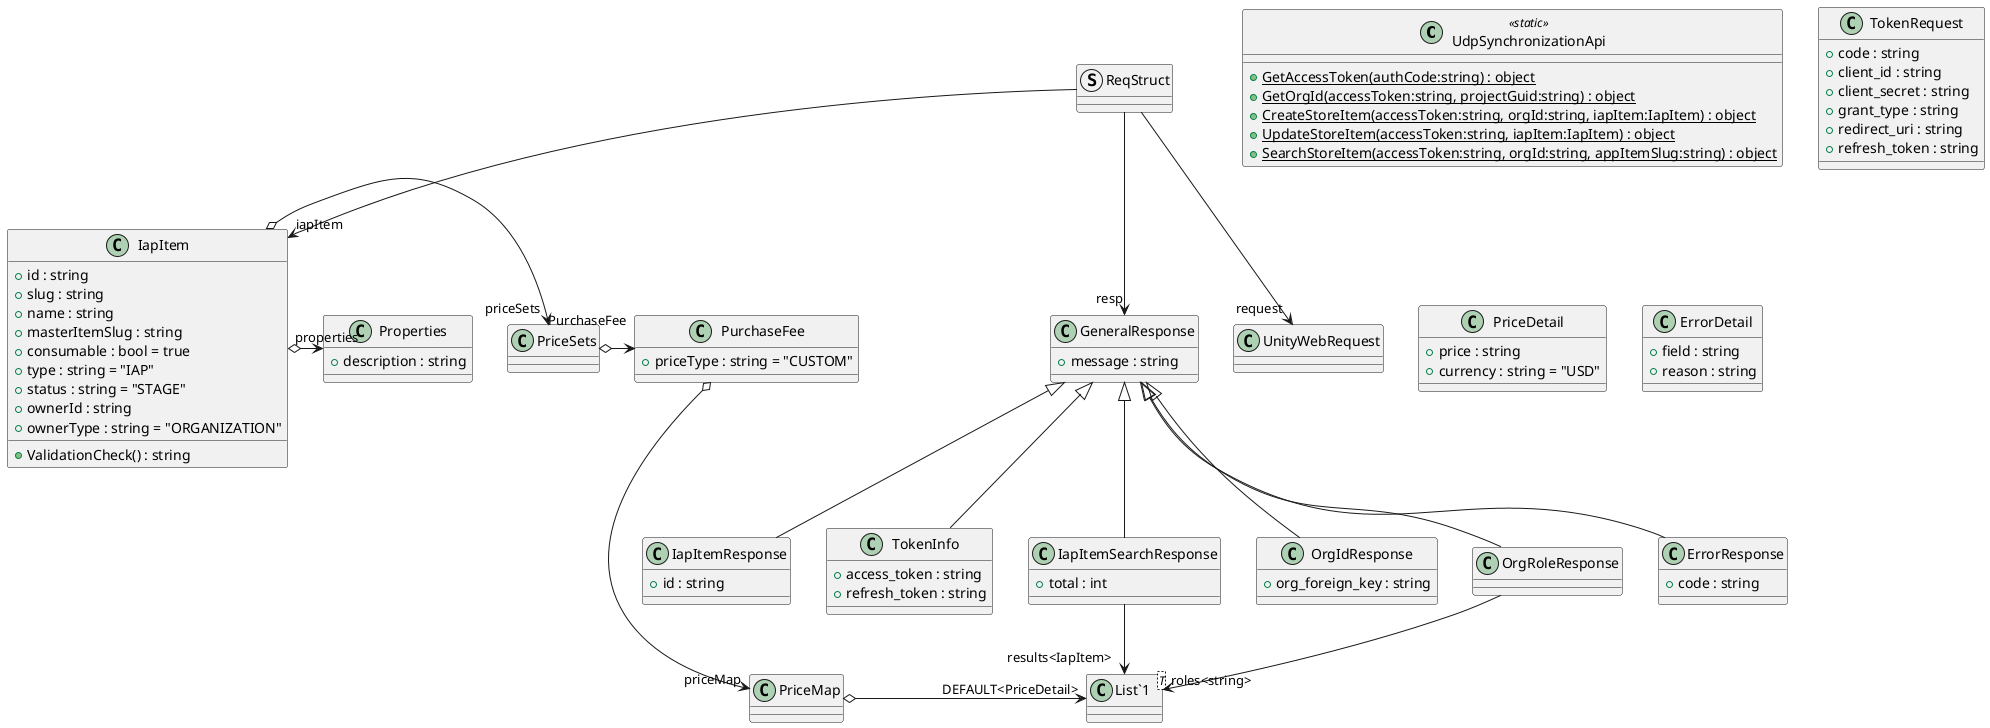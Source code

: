 @startuml
class UdpSynchronizationApi <<static>> {
    + {static} GetAccessToken(authCode:string) : object
    + {static} GetOrgId(accessToken:string, projectGuid:string) : object
    + {static} CreateStoreItem(accessToken:string, orgId:string, iapItem:IapItem) : object
    + {static} UpdateStoreItem(accessToken:string, iapItem:IapItem) : object
    + {static} SearchStoreItem(accessToken:string, orgId:string, appItemSlug:string) : object
}
class TokenRequest {
    + code : string
    + client_id : string
    + client_secret : string
    + grant_type : string
    + redirect_uri : string
    + refresh_token : string
}
class PriceSets {
}
class PurchaseFee {
    + priceType : string = "CUSTOM"
}
class PriceMap {
}
class PriceDetail {
    + price : string
    + currency : string = "USD"
}
class GeneralResponse {
    + message : string
}
class Properties {
    + description : string
}
class IapItemResponse {
    + id : string
}
class IapItem {
    + id : string
    + slug : string
    + name : string
    + masterItemSlug : string
    + consumable : bool = true
    + type : string = "IAP"
    + status : string = "STAGE"
    + ownerId : string
    + ownerType : string = "ORGANIZATION"
    + ValidationCheck() : string
}
class TokenInfo {
    + access_token : string
    + refresh_token : string
}
class IapItemSearchResponse {
    + total : int
}
struct ReqStruct {
}
class OrgIdResponse {
    + org_foreign_key : string
}
class OrgRoleResponse {
}
class ErrorResponse {
    + code : string
}
class ErrorDetail {
    + field : string
    + reason : string
}
class "List`1"<T> {
}
PriceSets o-> "PurchaseFee" PurchaseFee
PurchaseFee o-> "priceMap" PriceMap
PriceMap o-> "DEFAULT<PriceDetail>" "List`1"
GeneralResponse <|-- IapItemResponse
IapItem o-> "priceSets" PriceSets
IapItem o-> "properties" Properties
GeneralResponse <|-- TokenInfo
GeneralResponse <|-- IapItemSearchResponse
IapItemSearchResponse --> "results<IapItem>" "List`1"
ReqStruct --> "request" UnityWebRequest
ReqStruct --> "resp" GeneralResponse
ReqStruct --> "iapItem" IapItem
GeneralResponse <|-- OrgIdResponse
GeneralResponse <|-- OrgRoleResponse
OrgRoleResponse --> "roles<string>" "List`1"
GeneralResponse <|-- ErrorResponse
@enduml
